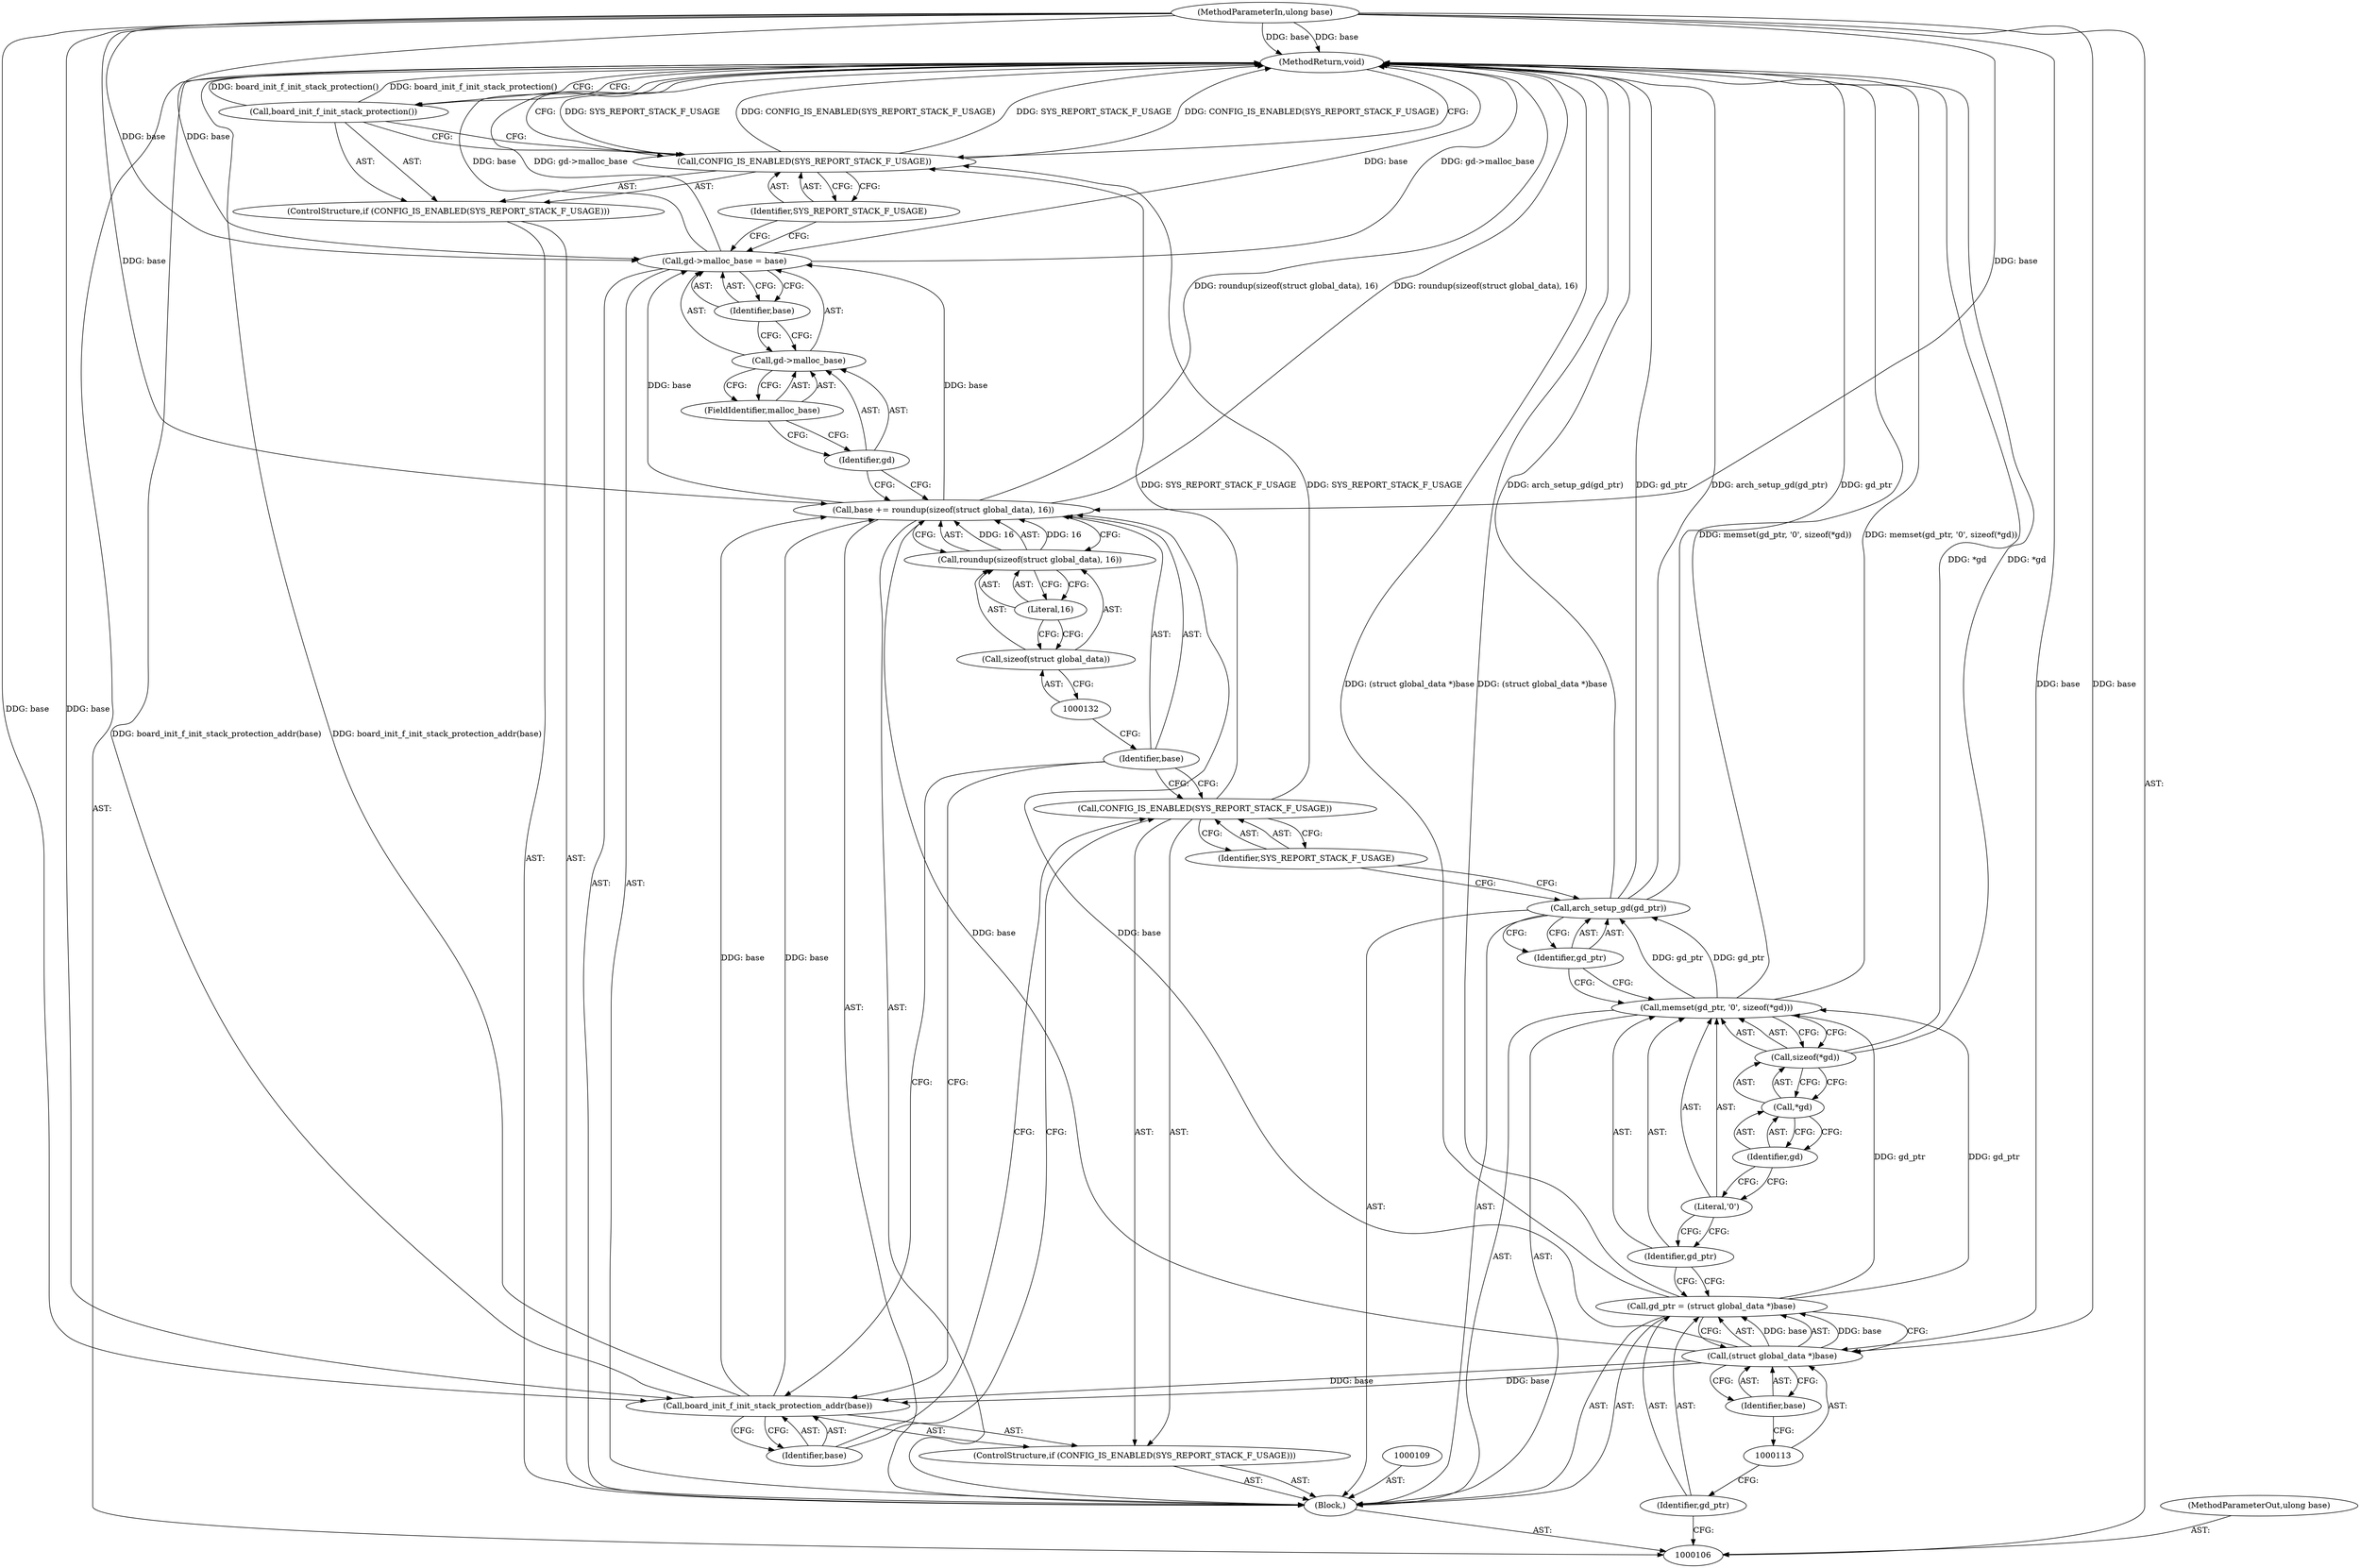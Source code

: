 digraph "0_u-boot_master_14" {
"1000143" [label="(MethodReturn,void)"];
"1000107" [label="(MethodParameterIn,ulong base)"];
"1000205" [label="(MethodParameterOut,ulong base)"];
"1000110" [label="(Call,gd_ptr = (struct global_data *)base)"];
"1000111" [label="(Identifier,gd_ptr)"];
"1000112" [label="(Call,(struct global_data *)base)"];
"1000114" [label="(Identifier,base)"];
"1000115" [label="(Call,memset(gd_ptr, '\0', sizeof(*gd)))"];
"1000117" [label="(Literal,'\0')"];
"1000118" [label="(Call,sizeof(*gd))"];
"1000119" [label="(Call,*gd)"];
"1000120" [label="(Identifier,gd)"];
"1000116" [label="(Identifier,gd_ptr)"];
"1000121" [label="(Call,arch_setup_gd(gd_ptr))"];
"1000122" [label="(Identifier,gd_ptr)"];
"1000123" [label="(ControlStructure,if (CONFIG_IS_ENABLED(SYS_REPORT_STACK_F_USAGE)))"];
"1000125" [label="(Identifier,SYS_REPORT_STACK_F_USAGE)"];
"1000124" [label="(Call,CONFIG_IS_ENABLED(SYS_REPORT_STACK_F_USAGE))"];
"1000126" [label="(Call,board_init_f_init_stack_protection_addr(base))"];
"1000127" [label="(Identifier,base)"];
"1000108" [label="(Block,)"];
"1000128" [label="(Call,base += roundup(sizeof(struct global_data), 16))"];
"1000129" [label="(Identifier,base)"];
"1000131" [label="(Call,sizeof(struct global_data))"];
"1000133" [label="(Literal,16)"];
"1000130" [label="(Call,roundup(sizeof(struct global_data), 16))"];
"1000134" [label="(Call,gd->malloc_base = base)"];
"1000135" [label="(Call,gd->malloc_base)"];
"1000136" [label="(Identifier,gd)"];
"1000138" [label="(Identifier,base)"];
"1000137" [label="(FieldIdentifier,malloc_base)"];
"1000139" [label="(ControlStructure,if (CONFIG_IS_ENABLED(SYS_REPORT_STACK_F_USAGE)))"];
"1000141" [label="(Identifier,SYS_REPORT_STACK_F_USAGE)"];
"1000140" [label="(Call,CONFIG_IS_ENABLED(SYS_REPORT_STACK_F_USAGE))"];
"1000142" [label="(Call,board_init_f_init_stack_protection())"];
"1000143" -> "1000106"  [label="AST: "];
"1000143" -> "1000142"  [label="CFG: "];
"1000143" -> "1000140"  [label="CFG: "];
"1000142" -> "1000143"  [label="DDG: board_init_f_init_stack_protection()"];
"1000107" -> "1000143"  [label="DDG: base"];
"1000140" -> "1000143"  [label="DDG: SYS_REPORT_STACK_F_USAGE"];
"1000140" -> "1000143"  [label="DDG: CONFIG_IS_ENABLED(SYS_REPORT_STACK_F_USAGE)"];
"1000110" -> "1000143"  [label="DDG: (struct global_data *)base"];
"1000121" -> "1000143"  [label="DDG: gd_ptr"];
"1000121" -> "1000143"  [label="DDG: arch_setup_gd(gd_ptr)"];
"1000118" -> "1000143"  [label="DDG: *gd"];
"1000128" -> "1000143"  [label="DDG: roundup(sizeof(struct global_data), 16)"];
"1000126" -> "1000143"  [label="DDG: board_init_f_init_stack_protection_addr(base)"];
"1000115" -> "1000143"  [label="DDG: memset(gd_ptr, '\0', sizeof(*gd))"];
"1000134" -> "1000143"  [label="DDG: gd->malloc_base"];
"1000134" -> "1000143"  [label="DDG: base"];
"1000107" -> "1000106"  [label="AST: "];
"1000107" -> "1000143"  [label="DDG: base"];
"1000107" -> "1000112"  [label="DDG: base"];
"1000107" -> "1000126"  [label="DDG: base"];
"1000107" -> "1000128"  [label="DDG: base"];
"1000107" -> "1000134"  [label="DDG: base"];
"1000205" -> "1000106"  [label="AST: "];
"1000110" -> "1000108"  [label="AST: "];
"1000110" -> "1000112"  [label="CFG: "];
"1000111" -> "1000110"  [label="AST: "];
"1000112" -> "1000110"  [label="AST: "];
"1000116" -> "1000110"  [label="CFG: "];
"1000110" -> "1000143"  [label="DDG: (struct global_data *)base"];
"1000112" -> "1000110"  [label="DDG: base"];
"1000110" -> "1000115"  [label="DDG: gd_ptr"];
"1000111" -> "1000110"  [label="AST: "];
"1000111" -> "1000106"  [label="CFG: "];
"1000113" -> "1000111"  [label="CFG: "];
"1000112" -> "1000110"  [label="AST: "];
"1000112" -> "1000114"  [label="CFG: "];
"1000113" -> "1000112"  [label="AST: "];
"1000114" -> "1000112"  [label="AST: "];
"1000110" -> "1000112"  [label="CFG: "];
"1000112" -> "1000110"  [label="DDG: base"];
"1000107" -> "1000112"  [label="DDG: base"];
"1000112" -> "1000126"  [label="DDG: base"];
"1000112" -> "1000128"  [label="DDG: base"];
"1000114" -> "1000112"  [label="AST: "];
"1000114" -> "1000113"  [label="CFG: "];
"1000112" -> "1000114"  [label="CFG: "];
"1000115" -> "1000108"  [label="AST: "];
"1000115" -> "1000118"  [label="CFG: "];
"1000116" -> "1000115"  [label="AST: "];
"1000117" -> "1000115"  [label="AST: "];
"1000118" -> "1000115"  [label="AST: "];
"1000122" -> "1000115"  [label="CFG: "];
"1000115" -> "1000143"  [label="DDG: memset(gd_ptr, '\0', sizeof(*gd))"];
"1000110" -> "1000115"  [label="DDG: gd_ptr"];
"1000115" -> "1000121"  [label="DDG: gd_ptr"];
"1000117" -> "1000115"  [label="AST: "];
"1000117" -> "1000116"  [label="CFG: "];
"1000120" -> "1000117"  [label="CFG: "];
"1000118" -> "1000115"  [label="AST: "];
"1000118" -> "1000119"  [label="CFG: "];
"1000119" -> "1000118"  [label="AST: "];
"1000115" -> "1000118"  [label="CFG: "];
"1000118" -> "1000143"  [label="DDG: *gd"];
"1000119" -> "1000118"  [label="AST: "];
"1000119" -> "1000120"  [label="CFG: "];
"1000120" -> "1000119"  [label="AST: "];
"1000118" -> "1000119"  [label="CFG: "];
"1000120" -> "1000119"  [label="AST: "];
"1000120" -> "1000117"  [label="CFG: "];
"1000119" -> "1000120"  [label="CFG: "];
"1000116" -> "1000115"  [label="AST: "];
"1000116" -> "1000110"  [label="CFG: "];
"1000117" -> "1000116"  [label="CFG: "];
"1000121" -> "1000108"  [label="AST: "];
"1000121" -> "1000122"  [label="CFG: "];
"1000122" -> "1000121"  [label="AST: "];
"1000125" -> "1000121"  [label="CFG: "];
"1000121" -> "1000143"  [label="DDG: gd_ptr"];
"1000121" -> "1000143"  [label="DDG: arch_setup_gd(gd_ptr)"];
"1000115" -> "1000121"  [label="DDG: gd_ptr"];
"1000122" -> "1000121"  [label="AST: "];
"1000122" -> "1000115"  [label="CFG: "];
"1000121" -> "1000122"  [label="CFG: "];
"1000123" -> "1000108"  [label="AST: "];
"1000124" -> "1000123"  [label="AST: "];
"1000126" -> "1000123"  [label="AST: "];
"1000125" -> "1000124"  [label="AST: "];
"1000125" -> "1000121"  [label="CFG: "];
"1000124" -> "1000125"  [label="CFG: "];
"1000124" -> "1000123"  [label="AST: "];
"1000124" -> "1000125"  [label="CFG: "];
"1000125" -> "1000124"  [label="AST: "];
"1000127" -> "1000124"  [label="CFG: "];
"1000129" -> "1000124"  [label="CFG: "];
"1000124" -> "1000140"  [label="DDG: SYS_REPORT_STACK_F_USAGE"];
"1000126" -> "1000123"  [label="AST: "];
"1000126" -> "1000127"  [label="CFG: "];
"1000127" -> "1000126"  [label="AST: "];
"1000129" -> "1000126"  [label="CFG: "];
"1000126" -> "1000143"  [label="DDG: board_init_f_init_stack_protection_addr(base)"];
"1000112" -> "1000126"  [label="DDG: base"];
"1000107" -> "1000126"  [label="DDG: base"];
"1000126" -> "1000128"  [label="DDG: base"];
"1000127" -> "1000126"  [label="AST: "];
"1000127" -> "1000124"  [label="CFG: "];
"1000126" -> "1000127"  [label="CFG: "];
"1000108" -> "1000106"  [label="AST: "];
"1000109" -> "1000108"  [label="AST: "];
"1000110" -> "1000108"  [label="AST: "];
"1000115" -> "1000108"  [label="AST: "];
"1000121" -> "1000108"  [label="AST: "];
"1000123" -> "1000108"  [label="AST: "];
"1000128" -> "1000108"  [label="AST: "];
"1000134" -> "1000108"  [label="AST: "];
"1000139" -> "1000108"  [label="AST: "];
"1000128" -> "1000108"  [label="AST: "];
"1000128" -> "1000130"  [label="CFG: "];
"1000129" -> "1000128"  [label="AST: "];
"1000130" -> "1000128"  [label="AST: "];
"1000136" -> "1000128"  [label="CFG: "];
"1000128" -> "1000143"  [label="DDG: roundup(sizeof(struct global_data), 16)"];
"1000130" -> "1000128"  [label="DDG: 16"];
"1000112" -> "1000128"  [label="DDG: base"];
"1000126" -> "1000128"  [label="DDG: base"];
"1000107" -> "1000128"  [label="DDG: base"];
"1000128" -> "1000134"  [label="DDG: base"];
"1000129" -> "1000128"  [label="AST: "];
"1000129" -> "1000126"  [label="CFG: "];
"1000129" -> "1000124"  [label="CFG: "];
"1000132" -> "1000129"  [label="CFG: "];
"1000131" -> "1000130"  [label="AST: "];
"1000131" -> "1000132"  [label="CFG: "];
"1000132" -> "1000131"  [label="AST: "];
"1000133" -> "1000131"  [label="CFG: "];
"1000133" -> "1000130"  [label="AST: "];
"1000133" -> "1000131"  [label="CFG: "];
"1000130" -> "1000133"  [label="CFG: "];
"1000130" -> "1000128"  [label="AST: "];
"1000130" -> "1000133"  [label="CFG: "];
"1000131" -> "1000130"  [label="AST: "];
"1000133" -> "1000130"  [label="AST: "];
"1000128" -> "1000130"  [label="CFG: "];
"1000130" -> "1000128"  [label="DDG: 16"];
"1000134" -> "1000108"  [label="AST: "];
"1000134" -> "1000138"  [label="CFG: "];
"1000135" -> "1000134"  [label="AST: "];
"1000138" -> "1000134"  [label="AST: "];
"1000141" -> "1000134"  [label="CFG: "];
"1000134" -> "1000143"  [label="DDG: gd->malloc_base"];
"1000134" -> "1000143"  [label="DDG: base"];
"1000128" -> "1000134"  [label="DDG: base"];
"1000107" -> "1000134"  [label="DDG: base"];
"1000135" -> "1000134"  [label="AST: "];
"1000135" -> "1000137"  [label="CFG: "];
"1000136" -> "1000135"  [label="AST: "];
"1000137" -> "1000135"  [label="AST: "];
"1000138" -> "1000135"  [label="CFG: "];
"1000136" -> "1000135"  [label="AST: "];
"1000136" -> "1000128"  [label="CFG: "];
"1000137" -> "1000136"  [label="CFG: "];
"1000138" -> "1000134"  [label="AST: "];
"1000138" -> "1000135"  [label="CFG: "];
"1000134" -> "1000138"  [label="CFG: "];
"1000137" -> "1000135"  [label="AST: "];
"1000137" -> "1000136"  [label="CFG: "];
"1000135" -> "1000137"  [label="CFG: "];
"1000139" -> "1000108"  [label="AST: "];
"1000140" -> "1000139"  [label="AST: "];
"1000142" -> "1000139"  [label="AST: "];
"1000141" -> "1000140"  [label="AST: "];
"1000141" -> "1000134"  [label="CFG: "];
"1000140" -> "1000141"  [label="CFG: "];
"1000140" -> "1000139"  [label="AST: "];
"1000140" -> "1000141"  [label="CFG: "];
"1000141" -> "1000140"  [label="AST: "];
"1000142" -> "1000140"  [label="CFG: "];
"1000143" -> "1000140"  [label="CFG: "];
"1000140" -> "1000143"  [label="DDG: SYS_REPORT_STACK_F_USAGE"];
"1000140" -> "1000143"  [label="DDG: CONFIG_IS_ENABLED(SYS_REPORT_STACK_F_USAGE)"];
"1000124" -> "1000140"  [label="DDG: SYS_REPORT_STACK_F_USAGE"];
"1000142" -> "1000139"  [label="AST: "];
"1000142" -> "1000140"  [label="CFG: "];
"1000143" -> "1000142"  [label="CFG: "];
"1000142" -> "1000143"  [label="DDG: board_init_f_init_stack_protection()"];
}
